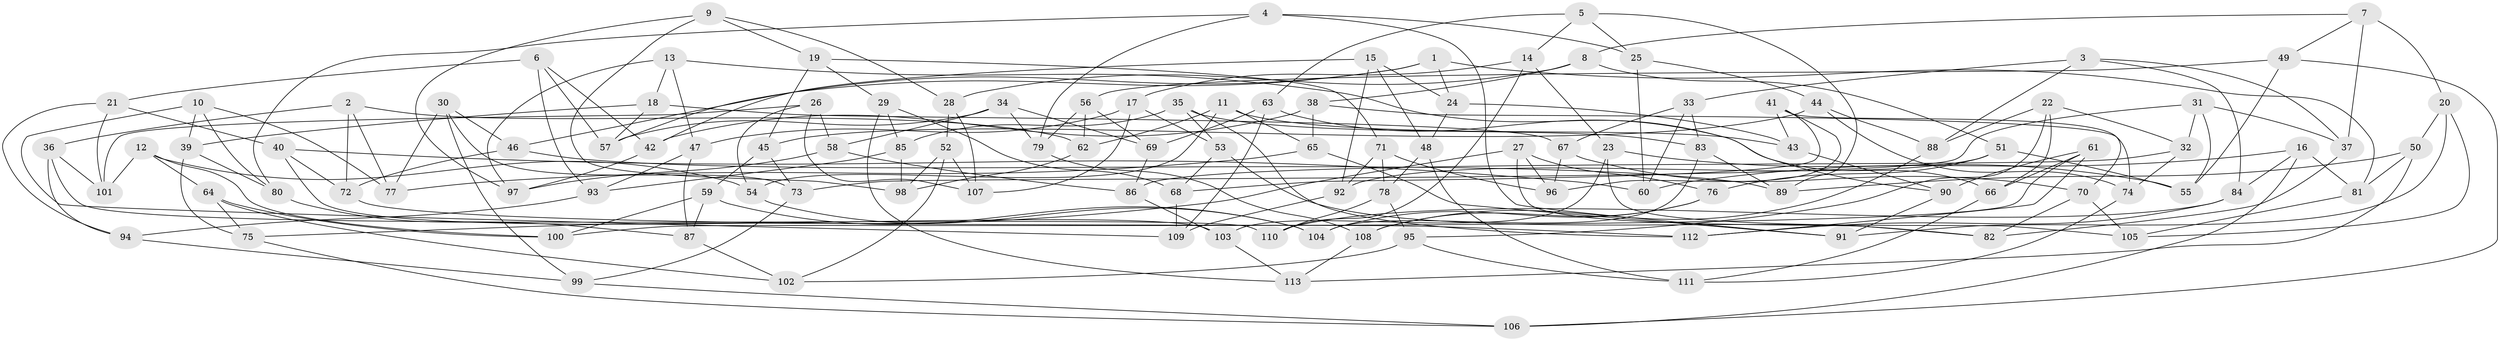 // coarse degree distribution, {3: 0.24242424242424243, 4: 0.18181818181818182, 7: 0.09090909090909091, 8: 0.09090909090909091, 5: 0.12121212121212122, 6: 0.12121212121212122, 10: 0.06060606060606061, 9: 0.06060606060606061, 13: 0.030303030303030304}
// Generated by graph-tools (version 1.1) at 2025/03/03/04/25 22:03:21]
// undirected, 113 vertices, 226 edges
graph export_dot {
graph [start="1"]
  node [color=gray90,style=filled];
  1;
  2;
  3;
  4;
  5;
  6;
  7;
  8;
  9;
  10;
  11;
  12;
  13;
  14;
  15;
  16;
  17;
  18;
  19;
  20;
  21;
  22;
  23;
  24;
  25;
  26;
  27;
  28;
  29;
  30;
  31;
  32;
  33;
  34;
  35;
  36;
  37;
  38;
  39;
  40;
  41;
  42;
  43;
  44;
  45;
  46;
  47;
  48;
  49;
  50;
  51;
  52;
  53;
  54;
  55;
  56;
  57;
  58;
  59;
  60;
  61;
  62;
  63;
  64;
  65;
  66;
  67;
  68;
  69;
  70;
  71;
  72;
  73;
  74;
  75;
  76;
  77;
  78;
  79;
  80;
  81;
  82;
  83;
  84;
  85;
  86;
  87;
  88;
  89;
  90;
  91;
  92;
  93;
  94;
  95;
  96;
  97;
  98;
  99;
  100;
  101;
  102;
  103;
  104;
  105;
  106;
  107;
  108;
  109;
  110;
  111;
  112;
  113;
  1 -- 46;
  1 -- 81;
  1 -- 24;
  1 -- 57;
  2 -- 72;
  2 -- 62;
  2 -- 36;
  2 -- 77;
  3 -- 84;
  3 -- 33;
  3 -- 88;
  3 -- 37;
  4 -- 91;
  4 -- 80;
  4 -- 79;
  4 -- 25;
  5 -- 89;
  5 -- 63;
  5 -- 14;
  5 -- 25;
  6 -- 57;
  6 -- 42;
  6 -- 21;
  6 -- 93;
  7 -- 8;
  7 -- 49;
  7 -- 37;
  7 -- 20;
  8 -- 51;
  8 -- 28;
  8 -- 38;
  9 -- 97;
  9 -- 98;
  9 -- 19;
  9 -- 28;
  10 -- 39;
  10 -- 77;
  10 -- 80;
  10 -- 109;
  11 -- 43;
  11 -- 65;
  11 -- 54;
  11 -- 62;
  12 -- 54;
  12 -- 100;
  12 -- 64;
  12 -- 101;
  13 -- 90;
  13 -- 97;
  13 -- 18;
  13 -- 47;
  14 -- 17;
  14 -- 110;
  14 -- 23;
  15 -- 42;
  15 -- 24;
  15 -- 92;
  15 -- 48;
  16 -- 81;
  16 -- 106;
  16 -- 84;
  16 -- 60;
  17 -- 47;
  17 -- 53;
  17 -- 107;
  18 -- 57;
  18 -- 67;
  18 -- 39;
  19 -- 71;
  19 -- 45;
  19 -- 29;
  20 -- 105;
  20 -- 50;
  20 -- 91;
  21 -- 40;
  21 -- 94;
  21 -- 101;
  22 -- 95;
  22 -- 32;
  22 -- 88;
  22 -- 66;
  23 -- 103;
  23 -- 55;
  23 -- 105;
  24 -- 48;
  24 -- 43;
  25 -- 60;
  25 -- 44;
  26 -- 58;
  26 -- 101;
  26 -- 54;
  26 -- 107;
  27 -- 96;
  27 -- 82;
  27 -- 75;
  27 -- 76;
  28 -- 52;
  28 -- 107;
  29 -- 68;
  29 -- 85;
  29 -- 113;
  30 -- 99;
  30 -- 73;
  30 -- 77;
  30 -- 46;
  31 -- 37;
  31 -- 32;
  31 -- 73;
  31 -- 55;
  32 -- 74;
  32 -- 86;
  33 -- 83;
  33 -- 60;
  33 -- 67;
  34 -- 69;
  34 -- 58;
  34 -- 57;
  34 -- 79;
  35 -- 83;
  35 -- 85;
  35 -- 112;
  35 -- 53;
  36 -- 110;
  36 -- 101;
  36 -- 94;
  37 -- 82;
  38 -- 65;
  38 -- 42;
  38 -- 74;
  39 -- 75;
  39 -- 80;
  40 -- 72;
  40 -- 103;
  40 -- 60;
  41 -- 43;
  41 -- 70;
  41 -- 68;
  41 -- 96;
  42 -- 97;
  43 -- 90;
  44 -- 45;
  44 -- 88;
  44 -- 74;
  45 -- 73;
  45 -- 59;
  46 -- 89;
  46 -- 72;
  47 -- 87;
  47 -- 93;
  48 -- 78;
  48 -- 111;
  49 -- 106;
  49 -- 56;
  49 -- 55;
  50 -- 81;
  50 -- 89;
  50 -- 113;
  51 -- 76;
  51 -- 55;
  51 -- 92;
  52 -- 98;
  52 -- 107;
  52 -- 102;
  53 -- 68;
  53 -- 82;
  54 -- 104;
  56 -- 69;
  56 -- 62;
  56 -- 79;
  58 -- 97;
  58 -- 86;
  59 -- 104;
  59 -- 87;
  59 -- 100;
  61 -- 66;
  61 -- 90;
  61 -- 112;
  61 -- 100;
  62 -- 98;
  63 -- 69;
  63 -- 109;
  63 -- 66;
  64 -- 102;
  64 -- 100;
  64 -- 75;
  65 -- 77;
  65 -- 91;
  66 -- 111;
  67 -- 96;
  67 -- 70;
  68 -- 109;
  69 -- 86;
  70 -- 82;
  70 -- 105;
  71 -- 92;
  71 -- 96;
  71 -- 78;
  72 -- 112;
  73 -- 99;
  74 -- 111;
  75 -- 106;
  76 -- 108;
  76 -- 104;
  78 -- 95;
  78 -- 110;
  79 -- 108;
  80 -- 87;
  81 -- 105;
  83 -- 104;
  83 -- 89;
  84 -- 110;
  84 -- 112;
  85 -- 93;
  85 -- 98;
  86 -- 103;
  87 -- 102;
  88 -- 108;
  90 -- 91;
  92 -- 109;
  93 -- 94;
  94 -- 99;
  95 -- 102;
  95 -- 111;
  99 -- 106;
  103 -- 113;
  108 -- 113;
}
